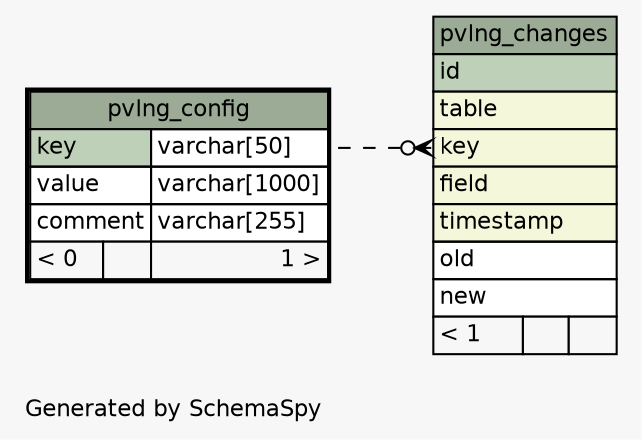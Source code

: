 // dot 2.26.3 on Linux 3.2.0-4-486
// SchemaSpy rev 590
digraph "impliedTwoDegreesRelationshipsDiagram" {
  graph [
    rankdir="RL"
    bgcolor="#f7f7f7"
    label="\nGenerated by SchemaSpy"
    labeljust="l"
    nodesep="0.18"
    ranksep="0.46"
    fontname="Helvetica"
    fontsize="11"
  ];
  node [
    fontname="Helvetica"
    fontsize="11"
    shape="plaintext"
  ];
  edge [
    arrowsize="0.8"
  ];
  "pvlng_changes":"key":w -> "pvlng_config":"key.type":e [arrowhead=none dir=back arrowtail=crowodot style=dashed];
  "pvlng_changes" [
    label=<
    <TABLE BORDER="0" CELLBORDER="1" CELLSPACING="0" BGCOLOR="#ffffff">
      <TR><TD COLSPAN="3" BGCOLOR="#9bab96" ALIGN="CENTER">pvlng_changes</TD></TR>
      <TR><TD PORT="id" COLSPAN="3" BGCOLOR="#bed1b8" ALIGN="LEFT">id</TD></TR>
      <TR><TD PORT="table" COLSPAN="3" BGCOLOR="#f4f7da" ALIGN="LEFT">table</TD></TR>
      <TR><TD PORT="key" COLSPAN="3" BGCOLOR="#f4f7da" ALIGN="LEFT">key</TD></TR>
      <TR><TD PORT="field" COLSPAN="3" BGCOLOR="#f4f7da" ALIGN="LEFT">field</TD></TR>
      <TR><TD PORT="timestamp" COLSPAN="3" BGCOLOR="#f4f7da" ALIGN="LEFT">timestamp</TD></TR>
      <TR><TD PORT="old" COLSPAN="3" ALIGN="LEFT">old</TD></TR>
      <TR><TD PORT="new" COLSPAN="3" ALIGN="LEFT">new</TD></TR>
      <TR><TD ALIGN="LEFT" BGCOLOR="#f7f7f7">&lt; 1</TD><TD ALIGN="RIGHT" BGCOLOR="#f7f7f7">  </TD><TD ALIGN="RIGHT" BGCOLOR="#f7f7f7">  </TD></TR>
    </TABLE>>
    URL="pvlng_changes.html"
    tooltip="pvlng_changes"
  ];
  "pvlng_config" [
    label=<
    <TABLE BORDER="2" CELLBORDER="1" CELLSPACING="0" BGCOLOR="#ffffff">
      <TR><TD COLSPAN="3" BGCOLOR="#9bab96" ALIGN="CENTER">pvlng_config</TD></TR>
      <TR><TD PORT="key" COLSPAN="2" BGCOLOR="#bed1b8" ALIGN="LEFT">key</TD><TD PORT="key.type" ALIGN="LEFT">varchar[50]</TD></TR>
      <TR><TD PORT="value" COLSPAN="2" ALIGN="LEFT">value</TD><TD PORT="value.type" ALIGN="LEFT">varchar[1000]</TD></TR>
      <TR><TD PORT="comment" COLSPAN="2" ALIGN="LEFT">comment</TD><TD PORT="comment.type" ALIGN="LEFT">varchar[255]</TD></TR>
      <TR><TD ALIGN="LEFT" BGCOLOR="#f7f7f7">&lt; 0</TD><TD ALIGN="RIGHT" BGCOLOR="#f7f7f7">  </TD><TD ALIGN="RIGHT" BGCOLOR="#f7f7f7">1 &gt;</TD></TR>
    </TABLE>>
    URL="pvlng_config.html"
    tooltip="pvlng_config"
  ];
}
